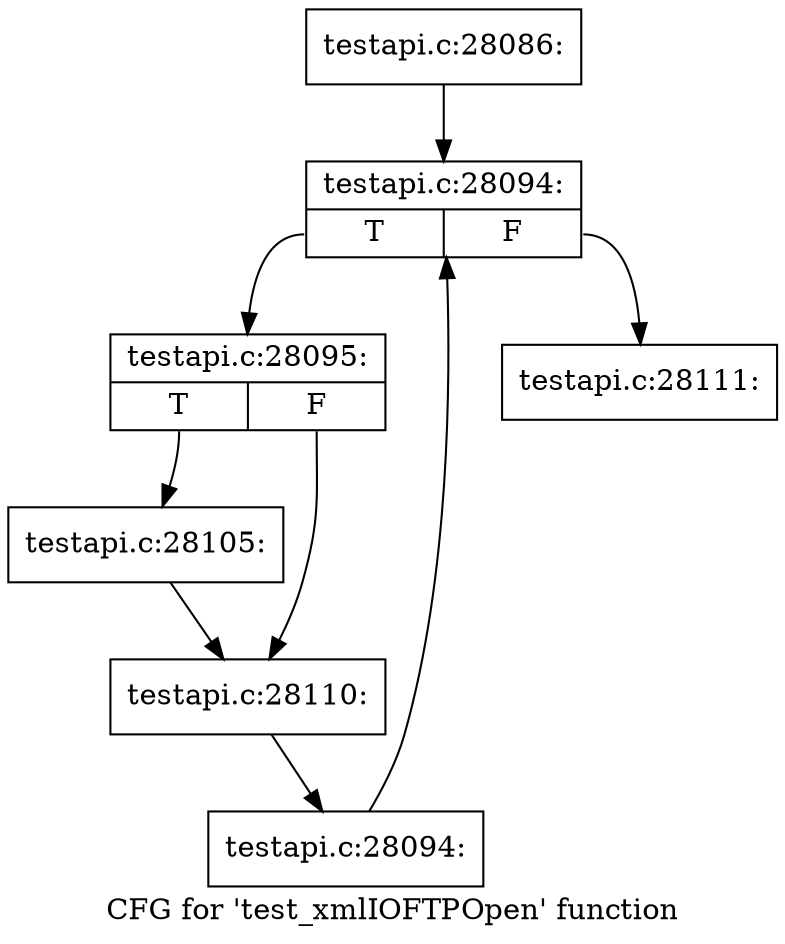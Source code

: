 digraph "CFG for 'test_xmlIOFTPOpen' function" {
	label="CFG for 'test_xmlIOFTPOpen' function";

	Node0x4fe9ee0 [shape=record,label="{testapi.c:28086:}"];
	Node0x4fe9ee0 -> Node0x4ff7cf0;
	Node0x4ff7cf0 [shape=record,label="{testapi.c:28094:|{<s0>T|<s1>F}}"];
	Node0x4ff7cf0:s0 -> Node0x4ff7fd0;
	Node0x4ff7cf0:s1 -> Node0x4ff7b50;
	Node0x4ff7fd0 [shape=record,label="{testapi.c:28095:|{<s0>T|<s1>F}}"];
	Node0x4ff7fd0:s0 -> Node0x4ff8e20;
	Node0x4ff7fd0:s1 -> Node0x4ff9150;
	Node0x4ff8e20 [shape=record,label="{testapi.c:28105:}"];
	Node0x4ff8e20 -> Node0x4ff9150;
	Node0x4ff9150 [shape=record,label="{testapi.c:28110:}"];
	Node0x4ff9150 -> Node0x4ff7f40;
	Node0x4ff7f40 [shape=record,label="{testapi.c:28094:}"];
	Node0x4ff7f40 -> Node0x4ff7cf0;
	Node0x4ff7b50 [shape=record,label="{testapi.c:28111:}"];
}
